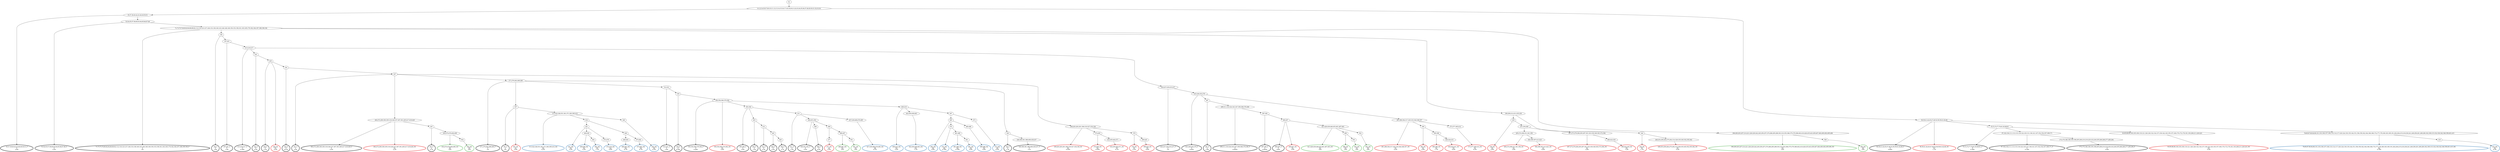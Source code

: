 digraph T {
	{
		rank=same
		180 [penwidth=3,colorscheme=set19,color=0,label="35;37;38;40;42;43;46;49;50;51_P\nP\n2.8%"]
		178 [penwidth=3,colorscheme=set19,color=0,label="53;54;55;57;58;60;63;64;65;66;67;69_P\nP\n2.5%"]
		176 [penwidth=3,colorscheme=set19,color=0,label="71;73;75;76;80;82;84;86;89;92;112;116;123;127;128;133;138;140;143;146;148;149;150;153;158;161;163;165;179;182;184;187;188;190;192_P\nP\n2%"]
		174 [penwidth=3,colorscheme=set19,color=0,label="194_P\nP\n1.8%"]
		172 [penwidth=3,colorscheme=set19,color=0,label="197;201_P\nP\n1.4%"]
		170 [penwidth=3,colorscheme=set19,color=0,label="213;216;217_P\nP\n0.38%"]
		168 [penwidth=3,colorscheme=set19,color=0,label="222_P\nP\n2.5%"]
		166 [penwidth=3,colorscheme=set19,color=0,label="228_P\nP\n3.3%"]
		164 [penwidth=3,colorscheme=set19,color=0,label="234_P\nP\n0.47%"]
		162 [penwidth=3,colorscheme=set19,color=0,label="247_P\nP\n2.4%"]
		160 [penwidth=3,colorscheme=set19,color=0,label="262;272;290;300;305;318;326;337;367;391;405;417;418;429_P\nP\n2.5%"]
		158 [penwidth=3,colorscheme=set19,color=0,label="447_P\nP\n5.7%"]
		156 [penwidth=3,colorscheme=set19,color=0,label="271;279;282;288;289_P\nP\n1%"]
		154 [penwidth=3,colorscheme=set19,color=0,label="307_P\nP\n5%"]
		152 [penwidth=3,colorscheme=set19,color=0,label="312;321_P\nP\n1.6%"]
		150 [penwidth=3,colorscheme=set19,color=0,label="339_P\nP\n0.76%"]
		148 [penwidth=3,colorscheme=set19,color=0,label="350;354;360;370;382_P\nP\n0.28%"]
		146 [penwidth=3,colorscheme=set19,color=0,label="393;394_P\nP\n3.8%"]
		144 [penwidth=3,colorscheme=set19,color=0,label="403_P\nP\n1.5%"]
		142 [penwidth=3,colorscheme=set19,color=0,label="412_P\nP\n2.3%"]
		140 [penwidth=3,colorscheme=set19,color=0,label="420_P\nP\n2.4%"]
		138 [penwidth=3,colorscheme=set19,color=0,label="445_P\nP\n5.1%"]
		136 [penwidth=3,colorscheme=set19,color=0,label="411_P\nP\n1.5%"]
		134 [penwidth=3,colorscheme=set19,color=0,label="444;451;452_P\nP\n5.5%"]
		132 [penwidth=3,colorscheme=set19,color=0,label="460_P\nP\n6.4%"]
		130 [penwidth=3,colorscheme=set19,color=0,label="320_P\nP\n1.7%"]
		128 [penwidth=3,colorscheme=set19,color=0,label="349;369;381;388;408;436;437_P\nP\n11%"]
		126 [penwidth=3,colorscheme=set19,color=0,label="224;227;230;233;237_P\nP\n1%"]
		124 [penwidth=3,colorscheme=set19,color=0,label="243;246;252;278_P\nP\n0.85%"]
		122 [penwidth=3,colorscheme=set19,color=0,label="287_P\nP\n1.9%"]
		120 [penwidth=3,colorscheme=set19,color=0,label="299;311;316;324;343;347;359;368;376;380_P\nP\n0.095%"]
		118 [penwidth=3,colorscheme=set19,color=0,label="387;392_P\nP\n0.095%"]
		116 [penwidth=3,colorscheme=set19,color=0,label="406;407_P\nP\n9.8%"]
		114 [penwidth=3,colorscheme=set19,color=0,label="36;39;41;44;45;47;48;52;56;59;61;62;68_P\nP\n0.66%"]
		112 [penwidth=3,colorscheme=set19,color=0,label="70;72;74;77;79;81;83;88;91_P\nP\n0.38%"]
		110 [penwidth=3,colorscheme=set19,color=0,label="97;102;104;111;113;115;118;122;125;131;136;141;147;152;154;167;169;171_P\nP\n0.19%"]
		108 [penwidth=3,colorscheme=set19,color=0,label="173;175;186;189;195;198;205;208;210;219;225;232;240;255;266;268;277;285;294_P\nP\n6.9%"]
		107 [penwidth=3,colorscheme=set19,color=1,label="228_M1\nM1\n4.4%"]
		105 [penwidth=3,colorscheme=set19,color=1,label="258;263;283;291;306;319;327;334;338_M1\nM1\n0.55%"]
		103 [penwidth=3,colorscheme=set19,color=1,label="374;400_M1\nM1\n0.55%"]
		101 [penwidth=3,colorscheme=set19,color=1,label="432;455;462;471_M1\nM1\n6.1%"]
		99 [penwidth=3,colorscheme=set19,color=1,label="378_M1\nM1\n2.2%"]
		97 [penwidth=3,colorscheme=set19,color=1,label="399;425_M1\nM1\n6.6%"]
		96 [penwidth=3,colorscheme=set19,color=1,label="262;272;290;300;305;318;326;337;367;391;405;417;418;429_M1\nM1\n2.2%"]
		95 [penwidth=3,colorscheme=set19,color=1,label="307_M1\nM1\n3.9%"]
		94 [penwidth=3,colorscheme=set19,color=1,label="350;354;360;370;382_M1\nM1\n3.9%"]
		91 [penwidth=3,colorscheme=set19,color=1,label="477_M1\nM1\n5.5%"]
		89 [penwidth=3,colorscheme=set19,color=1,label="281;296;304;317;325;333;344;348;357_M1\nM1\n4.4%"]
		87 [penwidth=3,colorscheme=set19,color=1,label="365_M1\nM1\n2.8%"]
		85 [penwidth=3,colorscheme=set19,color=1,label="390;398_M1\nM1\n1.7%"]
		83 [penwidth=3,colorscheme=set19,color=1,label="404;424;431_M1\nM1\n6.6%"]
		81 [penwidth=3,colorscheme=set19,color=1,label="373;377;385;414_M1\nM1\n8.3%"]
		80 [penwidth=3,colorscheme=set19,color=1,label="406;407_M1\nM1\n3.9%"]
		77 [penwidth=3,colorscheme=set19,color=1,label="239_M1\nM1\n2.8%"]
		74 [penwidth=3,colorscheme=set19,color=1,label="265;274;308;331;341;356_M1\nM1\n3.9%"]
		72 [penwidth=3,colorscheme=set19,color=1,label="364;389;397;413;423_M1\nM1\n6.6%"]
		70 [penwidth=3,colorscheme=set19,color=1,label="267;273;276;284;293;297;301;323;330;340;363;372;384_M1\nM1\n2.8%"]
		68 [penwidth=3,colorscheme=set19,color=1,label="396;422;430_M1\nM1\n7.2%"]
		66 [penwidth=3,colorscheme=set19,color=1,label="244_M1\nM1\n1.1%"]
		64 [penwidth=3,colorscheme=set19,color=1,label="248;253;259;264;275;292;314;329;335;345;352;355;362_M1\nM1\n5.5%"]
		63 [penwidth=3,colorscheme=set19,color=1,label="36;39;41;44;45;47;48;52;56;59;61;62;68_M1\nM1\n1.1%"]
		61 [penwidth=3,colorscheme=set19,color=1,label="93;95;98;99;100;105;109;119;121;126;129;132;134;137;139;142;145;155;157;160;170;172;176;181;193;206;211;220;223_M1\nM1\n5.5%"]
		59 [penwidth=3,colorscheme=set19,color=2,label="313;322;328;351;361;371;383;395;410_M2\nM2\n6.3%"]
		56 [penwidth=3,colorscheme=set19,color=2,label="441_M2\nM2\n3.2%"]
		54 [penwidth=3,colorscheme=set19,color=2,label="449;456_M2\nM2\n3.2%"]
		52 [penwidth=3,colorscheme=set19,color=2,label="464_M2\nM2\n7.1%"]
		50 [penwidth=3,colorscheme=set19,color=2,label="472;479_M2\nM2\n5.6%"]
		47 [penwidth=3,colorscheme=set19,color=2,label="466;483_M2\nM2\n8.7%"]
		45 [penwidth=3,colorscheme=set19,color=2,label="475;482_M2\nM2\n8.7%"]
		43 [penwidth=3,colorscheme=set19,color=2,label="440_M2\nM2\n6.3%"]
		41 [penwidth=3,colorscheme=set19,color=2,label="427;438;468;476;485_M2\nM2\n8.7%"]
		39 [penwidth=3,colorscheme=set19,color=2,label="409;419_M2\nM2\n3.2%"]
		37 [penwidth=3,colorscheme=set19,color=2,label="442;450;458;463_M2\nM2\n7.1%"]
		34 [penwidth=3,colorscheme=set19,color=2,label="465_M2\nM2\n5.6%"]
		32 [penwidth=3,colorscheme=set19,color=2,label="474_M2\nM2\n0.79%"]
		30 [penwidth=3,colorscheme=set19,color=2,label="481;489_M2\nM2\n0.79%"]
		28 [penwidth=3,colorscheme=set19,color=2,label="491_M2\nM2\n5.6%"]
		26 [penwidth=3,colorscheme=set19,color=2,label="480;488_M2\nM2\n5.6%"]
		24 [penwidth=3,colorscheme=set19,color=2,label="473_M2\nM2\n6.3%"]
		22 [penwidth=3,colorscheme=set19,color=2,label="78;85;87;90;94;96;101;103;106;107;108;110;114;117;120;124;130;135;144;151;156;159;162;164;166;168;174;177;178;180;183;185;191;202;204;215;218;236;241;249;256;261;269;280;302;309;315;332;336;342;346;358;401;415_M2\nM2\n0.79%"]
		20 [penwidth=3,colorscheme=set19,color=2,label="433_M2\nM2\n6.3%"]
		18 [penwidth=3,colorscheme=set19,color=3,label="454;470;478;494;499_M3\nM3\n10%"]
		16 [penwidth=3,colorscheme=set19,color=3,label="504_M3\nM3\n10%"]
		14 [penwidth=3,colorscheme=set19,color=3,label="486;497_M3\nM3\n10%"]
		12 [penwidth=3,colorscheme=set19,color=3,label="501_M3\nM3\n10%"]
		10 [penwidth=3,colorscheme=set19,color=3,label="421;428;439;446;453;461;487;493_M3\nM3\n10%"]
		8 [penwidth=3,colorscheme=set19,color=3,label="498_M3\nM3\n10%"]
		6 [penwidth=3,colorscheme=set19,color=3,label="503_M3\nM3\n10%"]
		4 [penwidth=3,colorscheme=set19,color=3,label="502_M3\nM3\n10%"]
		2 [penwidth=3,colorscheme=set19,color=3,label="196;200;203;207;214;221;226;229;242;245;250;257;270;286;295;298;303;310;353;366;375;379;386;402;416;426;435;443;459;467;484;490;492;495;496_M3\nM3\n10%"]
		0 [penwidth=3,colorscheme=set19,color=3,label="500_M3\nM3\n10%"]
	}
	183 [label="GL"]
	182 [label="0;1;2;3;4;5;6;7;8;9;10;11;12;13;14;15;16;17;18;19;20;21;22;23;24;25;26;27;28;29;30;31;32;33;34"]
	181 [label="35;37;38;40;42;43;46;49;50;51"]
	179 [label="53;54;55;57;58;60;63;64;65;66;67;69"]
	177 [label="71;73;75;76;80;82;84;86;89;92;112;116;123;127;128;133;138;140;143;146;148;149;150;153;158;161;163;165;179;182;184;187;188;190;192"]
	175 [label="194"]
	173 [label="197;201"]
	171 [label="213;216;217"]
	169 [label="222"]
	167 [label="228"]
	165 [label="234"]
	163 [label="247"]
	161 [label="262;272;290;300;305;318;326;337;367;391;405;417;418;429"]
	159 [label="447"]
	157 [label="271;279;282;288;289"]
	155 [label="307"]
	153 [label="312;321"]
	151 [label="339"]
	149 [label="350;354;360;370;382"]
	147 [label="393;394"]
	145 [label="403"]
	143 [label="412"]
	141 [label="420"]
	139 [label="445"]
	137 [label="411"]
	135 [label="444;451;452"]
	133 [label="460"]
	131 [label="320"]
	129 [label="349;369;381;388;408;436;437"]
	127 [label="224;227;230;233;237"]
	125 [label="243;246;252;278"]
	123 [label="287"]
	121 [label="299;311;316;324;343;347;359;368;376;380"]
	119 [label="387;392"]
	117 [label="406;407"]
	115 [label="36;39;41;44;45;47;48;52;56;59;61;62;68"]
	113 [label="70;72;74;77;79;81;83;88;91"]
	111 [label="97;102;104;111;113;115;118;122;125;131;136;141;147;152;154;167;169;171"]
	109 [label="173;175;186;189;195;198;205;208;210;219;225;232;240;255;266;268;277;285;294"]
	106 [label="258;263;283;291;306;319;327;334;338"]
	104 [label="374;400"]
	102 [label="432;455;462;471"]
	100 [label="378"]
	98 [label="399;425"]
	93 [label="469"]
	92 [label="477"]
	90 [label="281;296;304;317;325;333;344;348;357"]
	88 [label="365"]
	86 [label="390;398"]
	84 [label="404;424;431"]
	82 [label="373;377;385;414"]
	79 [label="199;209;212;231;235;238"]
	78 [label="239"]
	76 [label="251;254;260"]
	75 [label="265;274;308;331;341;356"]
	73 [label="364;389;397;413;423"]
	71 [label="267;273;276;284;293;297;301;323;330;340;363;372;384"]
	69 [label="396;422;430"]
	67 [label="244"]
	65 [label="248;253;259;264;275;292;314;329;335;345;352;355;362"]
	62 [label="93;95;98;99;100;105;109;119;121;126;129;132;134;137;139;142;145;155;157;160;170;172;176;181;193;206;211;220;223"]
	60 [label="313;322;328;351;361;371;383;395;410"]
	58 [label="434"]
	57 [label="441"]
	55 [label="449;456"]
	53 [label="464"]
	51 [label="472;479"]
	49 [label="448"]
	48 [label="466;483"]
	46 [label="475;482"]
	44 [label="440"]
	42 [label="427;438;468;476;485"]
	40 [label="409;419"]
	38 [label="442;450;458;463"]
	36 [label="457"]
	35 [label="465"]
	33 [label="474"]
	31 [label="481;489"]
	29 [label="491"]
	27 [label="480;488"]
	25 [label="473"]
	23 [label="78;85;87;90;94;96;101;103;106;107;108;110;114;117;120;124;130;135;144;151;156;159;162;164;166;168;174;177;178;180;183;185;191;202;204;215;218;236;241;249;256;261;269;280;302;309;315;332;336;342;346;358;401;415"]
	21 [label="433"]
	19 [label="454;470;478;494;499"]
	17 [label="504"]
	15 [label="486;497"]
	13 [label="501"]
	11 [label="421;428;439;446;453;461;487;493"]
	9 [label="498"]
	7 [label="503"]
	5 [label="502"]
	3 [label="196;200;203;207;214;221;226;229;242;245;250;257;270;286;295;298;303;310;353;366;375;379;386;402;416;426;435;443;459;467;484;490;492;495;496"]
	1 [label="500"]
	183 -> 182
	182 -> 181
	182 -> 115
	181 -> 180
	181 -> 179
	179 -> 178
	179 -> 177
	177 -> 176
	177 -> 175
	177 -> 79
	177 -> 3
	175 -> 174
	175 -> 173
	173 -> 172
	173 -> 171
	171 -> 170
	171 -> 169
	171 -> 127
	169 -> 168
	169 -> 167
	167 -> 166
	167 -> 165
	167 -> 107
	165 -> 164
	165 -> 163
	163 -> 162
	163 -> 161
	163 -> 157
	163 -> 106
	161 -> 160
	161 -> 159
	161 -> 96
	159 -> 158
	159 -> 19
	157 -> 156
	157 -> 155
	157 -> 153
	157 -> 131
	155 -> 154
	155 -> 95
	155 -> 60
	153 -> 152
	153 -> 151
	151 -> 150
	151 -> 149
	149 -> 148
	149 -> 147
	149 -> 94
	149 -> 40
	147 -> 146
	147 -> 145
	147 -> 137
	145 -> 144
	145 -> 143
	143 -> 142
	143 -> 141
	141 -> 140
	141 -> 139
	139 -> 138
	137 -> 136
	137 -> 135
	137 -> 42
	135 -> 134
	135 -> 133
	135 -> 93
	133 -> 132
	131 -> 130
	131 -> 129
	129 -> 128
	127 -> 126
	127 -> 125
	125 -> 124
	125 -> 123
	125 -> 90
	123 -> 122
	123 -> 121
	121 -> 120
	121 -> 119
	119 -> 118
	119 -> 117
	117 -> 116
	117 -> 80
	117 -> 11
	115 -> 114
	115 -> 113
	115 -> 63
	115 -> 23
	113 -> 112
	113 -> 111
	113 -> 62
	111 -> 110
	111 -> 109
	109 -> 108
	106 -> 105
	106 -> 104
	106 -> 100
	104 -> 103
	104 -> 102
	102 -> 101
	100 -> 99
	100 -> 98
	98 -> 97
	93 -> 92
	93 -> 15
	92 -> 91
	90 -> 89
	90 -> 88
	90 -> 82
	88 -> 87
	88 -> 86
	86 -> 85
	86 -> 84
	84 -> 83
	82 -> 81
	79 -> 78
	79 -> 67
	78 -> 77
	78 -> 76
	76 -> 75
	76 -> 71
	75 -> 74
	75 -> 73
	73 -> 72
	71 -> 70
	71 -> 69
	69 -> 68
	67 -> 66
	67 -> 65
	65 -> 64
	62 -> 61
	60 -> 59
	60 -> 58
	60 -> 44
	58 -> 57
	58 -> 49
	57 -> 56
	57 -> 55
	57 -> 51
	55 -> 54
	55 -> 53
	53 -> 52
	51 -> 50
	49 -> 48
	49 -> 46
	48 -> 47
	46 -> 45
	44 -> 43
	42 -> 41
	40 -> 39
	40 -> 38
	40 -> 36
	38 -> 37
	36 -> 35
	36 -> 25
	35 -> 34
	35 -> 33
	35 -> 27
	33 -> 32
	33 -> 31
	31 -> 30
	31 -> 29
	29 -> 28
	27 -> 26
	25 -> 24
	23 -> 22
	23 -> 21
	21 -> 20
	19 -> 18
	19 -> 17
	17 -> 16
	15 -> 14
	15 -> 13
	13 -> 12
	11 -> 10
	11 -> 9
	11 -> 5
	9 -> 8
	9 -> 7
	7 -> 6
	5 -> 4
	3 -> 2
	3 -> 1
	1 -> 0
}
